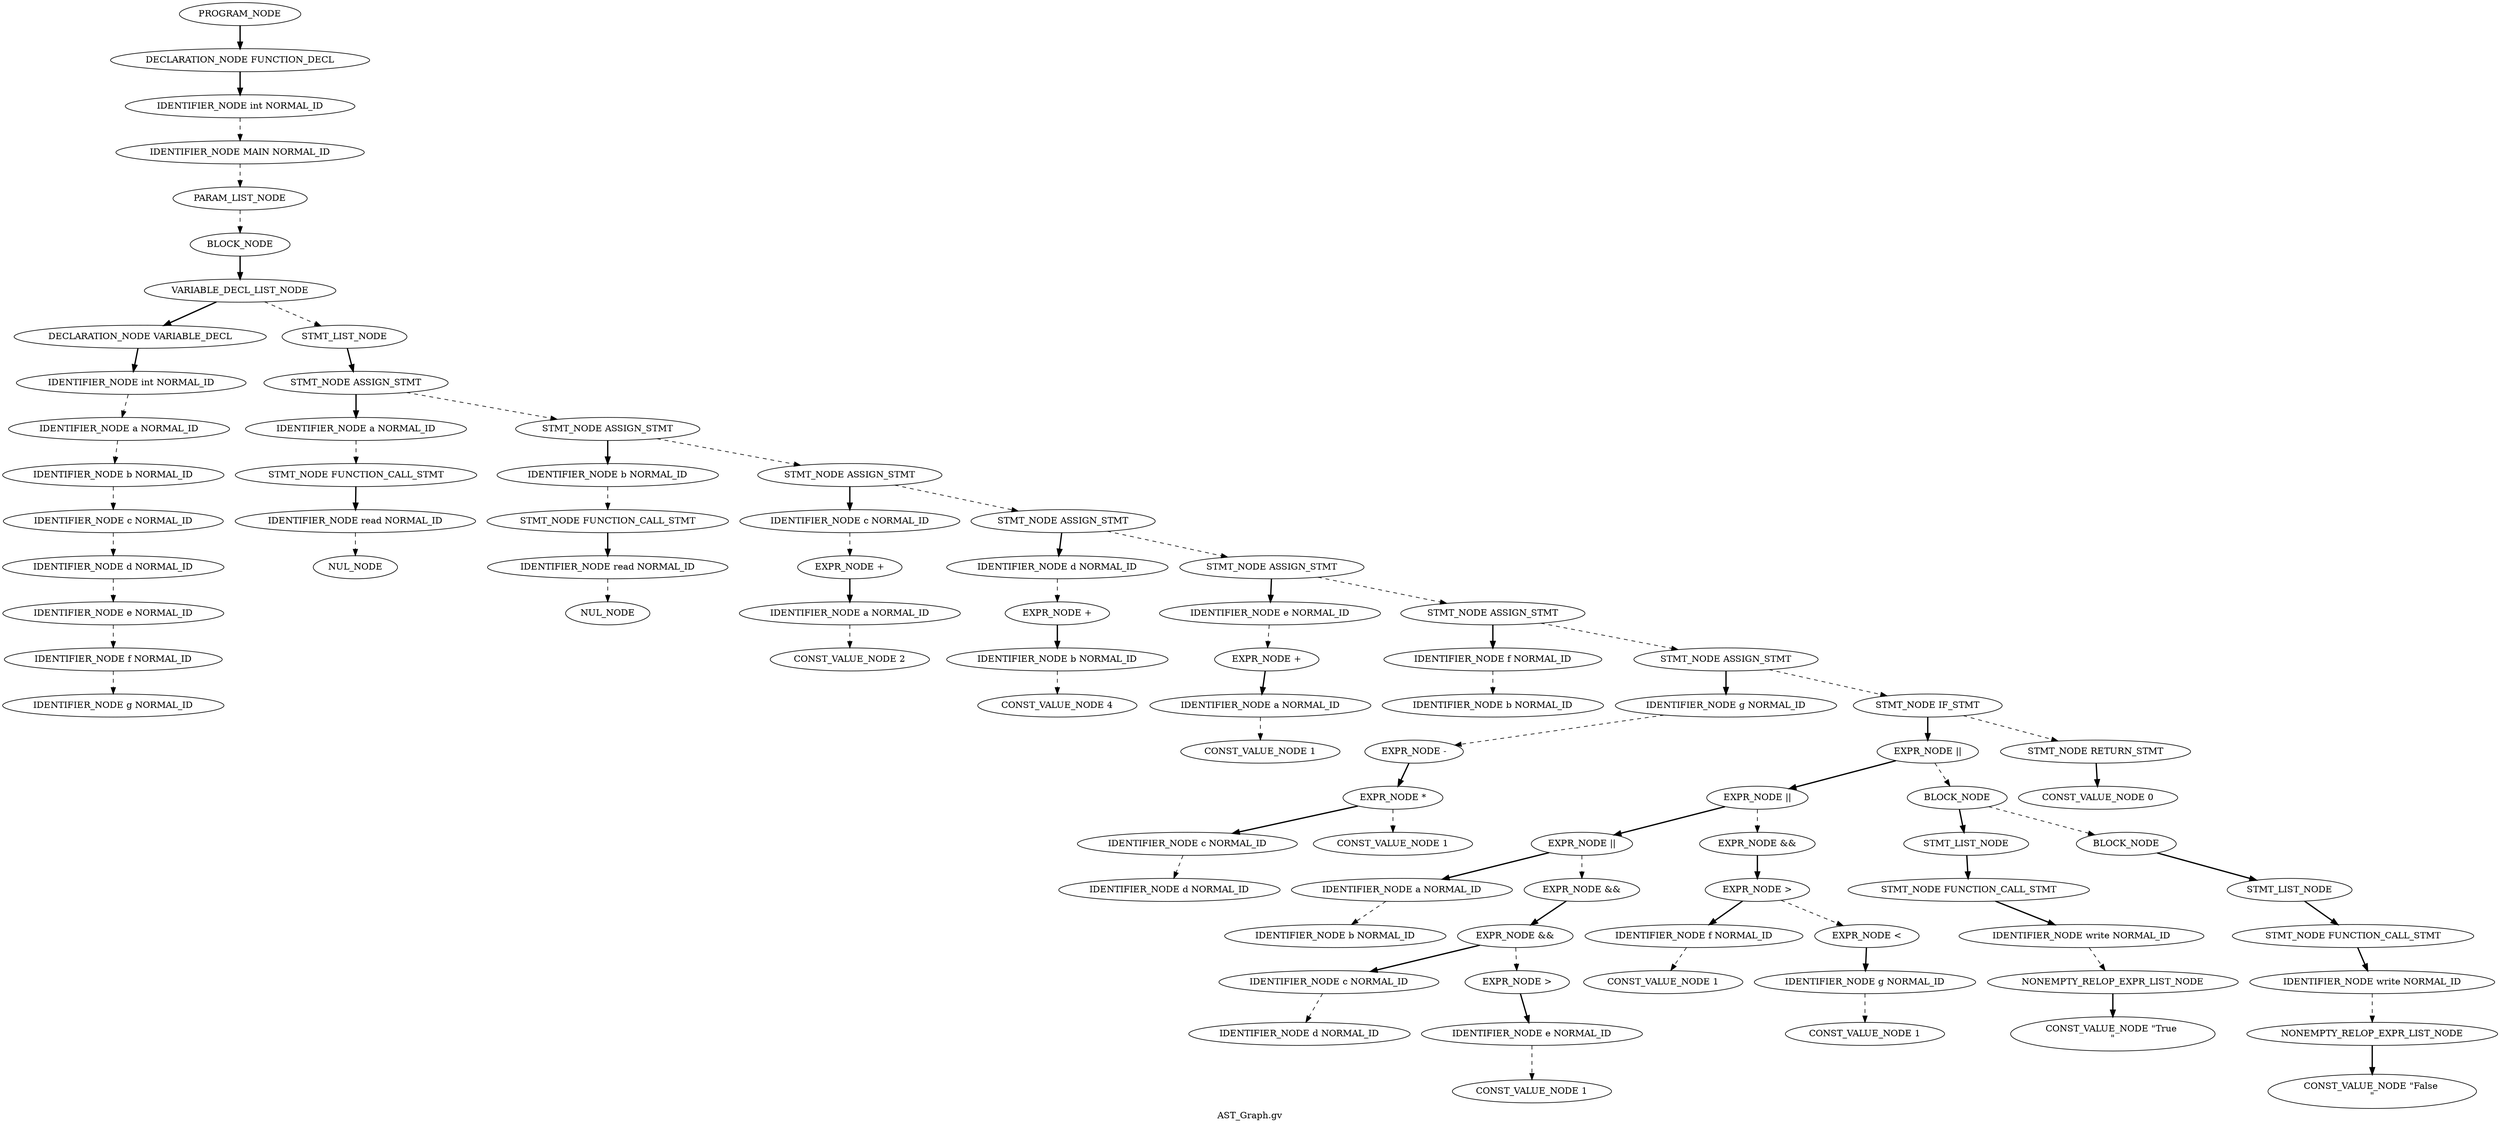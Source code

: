 Digraph AST
{
label = "AST_Graph.gv"
node0 [label ="PROGRAM_NODE"]
node1 [label ="DECLARATION_NODE FUNCTION_DECL"]
node2 [label ="IDENTIFIER_NODE int NORMAL_ID"]
node3 [label ="IDENTIFIER_NODE MAIN NORMAL_ID"]
node4 [label ="PARAM_LIST_NODE"]
node5 [label ="BLOCK_NODE"]
node6 [label ="VARIABLE_DECL_LIST_NODE"]
node7 [label ="DECLARATION_NODE VARIABLE_DECL"]
node8 [label ="IDENTIFIER_NODE int NORMAL_ID"]
node9 [label ="IDENTIFIER_NODE a NORMAL_ID"]
node10 [label ="IDENTIFIER_NODE b NORMAL_ID"]
node11 [label ="IDENTIFIER_NODE c NORMAL_ID"]
node12 [label ="IDENTIFIER_NODE d NORMAL_ID"]
node13 [label ="IDENTIFIER_NODE e NORMAL_ID"]
node14 [label ="IDENTIFIER_NODE f NORMAL_ID"]
node15 [label ="IDENTIFIER_NODE g NORMAL_ID"]
node14 -> node15 [style = dashed]
node13 -> node14 [style = dashed]
node12 -> node13 [style = dashed]
node11 -> node12 [style = dashed]
node10 -> node11 [style = dashed]
node9 -> node10 [style = dashed]
node8 -> node9 [style = dashed]
node7 -> node8 [style = bold]
node6 -> node7 [style = bold]
node16 [label ="STMT_LIST_NODE"]
node17 [label ="STMT_NODE ASSIGN_STMT"]
node18 [label ="IDENTIFIER_NODE a NORMAL_ID"]
node19 [label ="STMT_NODE FUNCTION_CALL_STMT"]
node20 [label ="IDENTIFIER_NODE read NORMAL_ID"]
node21 [label ="NUL_NODE"]
node20 -> node21 [style = dashed]
node19 -> node20 [style = bold]
node18 -> node19 [style = dashed]
node17 -> node18 [style = bold]
node22 [label ="STMT_NODE ASSIGN_STMT"]
node23 [label ="IDENTIFIER_NODE b NORMAL_ID"]
node24 [label ="STMT_NODE FUNCTION_CALL_STMT"]
node25 [label ="IDENTIFIER_NODE read NORMAL_ID"]
node26 [label ="NUL_NODE"]
node25 -> node26 [style = dashed]
node24 -> node25 [style = bold]
node23 -> node24 [style = dashed]
node22 -> node23 [style = bold]
node27 [label ="STMT_NODE ASSIGN_STMT"]
node28 [label ="IDENTIFIER_NODE c NORMAL_ID"]
node29 [label ="EXPR_NODE +"]
node30 [label ="IDENTIFIER_NODE a NORMAL_ID"]
node31 [label ="CONST_VALUE_NODE 2"]
node30 -> node31 [style = dashed]
node29 -> node30 [style = bold]
node28 -> node29 [style = dashed]
node27 -> node28 [style = bold]
node32 [label ="STMT_NODE ASSIGN_STMT"]
node33 [label ="IDENTIFIER_NODE d NORMAL_ID"]
node34 [label ="EXPR_NODE +"]
node35 [label ="IDENTIFIER_NODE b NORMAL_ID"]
node36 [label ="CONST_VALUE_NODE 4"]
node35 -> node36 [style = dashed]
node34 -> node35 [style = bold]
node33 -> node34 [style = dashed]
node32 -> node33 [style = bold]
node37 [label ="STMT_NODE ASSIGN_STMT"]
node38 [label ="IDENTIFIER_NODE e NORMAL_ID"]
node39 [label ="EXPR_NODE +"]
node40 [label ="IDENTIFIER_NODE a NORMAL_ID"]
node41 [label ="CONST_VALUE_NODE 1"]
node40 -> node41 [style = dashed]
node39 -> node40 [style = bold]
node38 -> node39 [style = dashed]
node37 -> node38 [style = bold]
node42 [label ="STMT_NODE ASSIGN_STMT"]
node43 [label ="IDENTIFIER_NODE f NORMAL_ID"]
node44 [label ="IDENTIFIER_NODE b NORMAL_ID"]
node43 -> node44 [style = dashed]
node42 -> node43 [style = bold]
node45 [label ="STMT_NODE ASSIGN_STMT"]
node46 [label ="IDENTIFIER_NODE g NORMAL_ID"]
node47 [label ="EXPR_NODE -"]
node48 [label ="EXPR_NODE *"]
node49 [label ="IDENTIFIER_NODE c NORMAL_ID"]
node50 [label ="IDENTIFIER_NODE d NORMAL_ID"]
node49 -> node50 [style = dashed]
node48 -> node49 [style = bold]
node51 [label ="CONST_VALUE_NODE 1"]
node48 -> node51 [style = dashed]
node47 -> node48 [style = bold]
node46 -> node47 [style = dashed]
node45 -> node46 [style = bold]
node52 [label ="STMT_NODE IF_STMT"]
node53 [label ="EXPR_NODE ||"]
node54 [label ="EXPR_NODE ||"]
node55 [label ="EXPR_NODE ||"]
node56 [label ="IDENTIFIER_NODE a NORMAL_ID"]
node57 [label ="IDENTIFIER_NODE b NORMAL_ID"]
node56 -> node57 [style = dashed]
node55 -> node56 [style = bold]
node58 [label ="EXPR_NODE &&"]
node59 [label ="EXPR_NODE &&"]
node60 [label ="IDENTIFIER_NODE c NORMAL_ID"]
node61 [label ="IDENTIFIER_NODE d NORMAL_ID"]
node60 -> node61 [style = dashed]
node59 -> node60 [style = bold]
node62 [label ="EXPR_NODE >"]
node63 [label ="IDENTIFIER_NODE e NORMAL_ID"]
node64 [label ="CONST_VALUE_NODE 1"]
node63 -> node64 [style = dashed]
node62 -> node63 [style = bold]
node59 -> node62 [style = dashed]
node58 -> node59 [style = bold]
node55 -> node58 [style = dashed]
node54 -> node55 [style = bold]
node65 [label ="EXPR_NODE &&"]
node66 [label ="EXPR_NODE >"]
node67 [label ="IDENTIFIER_NODE f NORMAL_ID"]
node68 [label ="CONST_VALUE_NODE 1"]
node67 -> node68 [style = dashed]
node66 -> node67 [style = bold]
node69 [label ="EXPR_NODE <"]
node70 [label ="IDENTIFIER_NODE g NORMAL_ID"]
node71 [label ="CONST_VALUE_NODE 1"]
node70 -> node71 [style = dashed]
node69 -> node70 [style = bold]
node66 -> node69 [style = dashed]
node65 -> node66 [style = bold]
node54 -> node65 [style = dashed]
node53 -> node54 [style = bold]
node72 [label ="BLOCK_NODE"]
node73 [label ="STMT_LIST_NODE"]
node74 [label ="STMT_NODE FUNCTION_CALL_STMT"]
node75 [label ="IDENTIFIER_NODE write NORMAL_ID"]
node76 [label ="NONEMPTY_RELOP_EXPR_LIST_NODE"]
node77 [label ="CONST_VALUE_NODE \"True \n\""]
node76 -> node77 [style = bold]
node75 -> node76 [style = dashed]
node74 -> node75 [style = bold]
node73 -> node74 [style = bold]
node72 -> node73 [style = bold]
node78 [label ="BLOCK_NODE"]
node79 [label ="STMT_LIST_NODE"]
node80 [label ="STMT_NODE FUNCTION_CALL_STMT"]
node81 [label ="IDENTIFIER_NODE write NORMAL_ID"]
node82 [label ="NONEMPTY_RELOP_EXPR_LIST_NODE"]
node83 [label ="CONST_VALUE_NODE \"False \n\""]
node82 -> node83 [style = bold]
node81 -> node82 [style = dashed]
node80 -> node81 [style = bold]
node79 -> node80 [style = bold]
node78 -> node79 [style = bold]
node72 -> node78 [style = dashed]
node53 -> node72 [style = dashed]
node52 -> node53 [style = bold]
node84 [label ="STMT_NODE RETURN_STMT"]
node85 [label ="CONST_VALUE_NODE 0"]
node84 -> node85 [style = bold]
node52 -> node84 [style = dashed]
node45 -> node52 [style = dashed]
node42 -> node45 [style = dashed]
node37 -> node42 [style = dashed]
node32 -> node37 [style = dashed]
node27 -> node32 [style = dashed]
node22 -> node27 [style = dashed]
node17 -> node22 [style = dashed]
node16 -> node17 [style = bold]
node6 -> node16 [style = dashed]
node5 -> node6 [style = bold]
node4 -> node5 [style = dashed]
node3 -> node4 [style = dashed]
node2 -> node3 [style = dashed]
node1 -> node2 [style = bold]
node0 -> node1 [style = bold]
}
